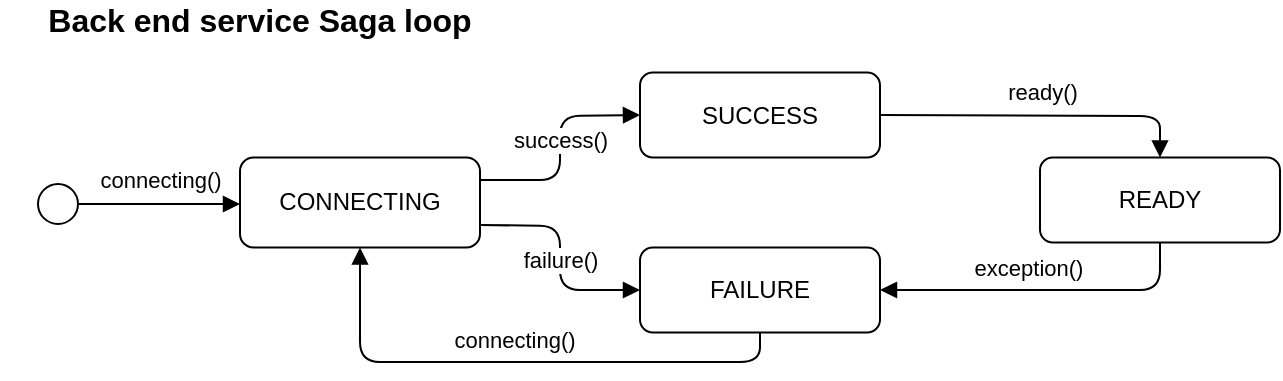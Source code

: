 <mxfile version="13.1.5" type="device" pages="3"><diagram id="lCFs8LXV1UyduD-adZxD" name="BackendSaga"><mxGraphModel dx="981" dy="505" grid="1" gridSize="10" guides="1" tooltips="1" connect="1" arrows="1" fold="1" page="1" pageScale="1" pageWidth="827" pageHeight="1169" math="0" shadow="0"><root><mxCell id="0"/><mxCell id="1" parent="0"/><mxCell id="JJSPk9Vnl8WODTVGXiRC-2" value="CONNECTING" style="shape=ext;rounded=1;html=1;whiteSpace=wrap;" parent="1" vertex="1"><mxGeometry x="200" y="158.75" width="120" height="45" as="geometry"/></mxCell><mxCell id="JJSPk9Vnl8WODTVGXiRC-3" value="&lt;div&gt;SUCCESS&lt;/div&gt;" style="shape=ext;rounded=1;html=1;whiteSpace=wrap;" parent="1" vertex="1"><mxGeometry x="400" y="116.25" width="120" height="42.5" as="geometry"/></mxCell><mxCell id="JJSPk9Vnl8WODTVGXiRC-4" value="READY" style="shape=ext;rounded=1;html=1;whiteSpace=wrap;" parent="1" vertex="1"><mxGeometry x="600" y="158.75" width="120" height="42.5" as="geometry"/></mxCell><mxCell id="JJSPk9Vnl8WODTVGXiRC-5" value="&lt;div&gt;FAILURE&lt;/div&gt;" style="shape=ext;rounded=1;html=1;whiteSpace=wrap;" parent="1" vertex="1"><mxGeometry x="400" y="203.75" width="120" height="42.5" as="geometry"/></mxCell><mxCell id="JJSPk9Vnl8WODTVGXiRC-6" value="connecting()" style="endArrow=block;endFill=1;endSize=6;html=1;exitX=1;exitY=0.5;exitDx=0;exitDy=0;" parent="1" edge="1" source="rrfIMVpmBu8qZOnnR8vP-1"><mxGeometry y="12" width="100" relative="1" as="geometry"><mxPoint x="120" y="182" as="sourcePoint"/><mxPoint x="200" y="182" as="targetPoint"/><mxPoint as="offset"/></mxGeometry></mxCell><mxCell id="JJSPk9Vnl8WODTVGXiRC-7" value="success()" style="endArrow=block;endFill=1;endSize=6;html=1;entryX=0;entryY=0.5;entryDx=0;entryDy=0;exitX=1;exitY=0.25;exitDx=0;exitDy=0;" parent="1" edge="1" target="JJSPk9Vnl8WODTVGXiRC-3" source="JJSPk9Vnl8WODTVGXiRC-2"><mxGeometry x="0.071" width="100" relative="1" as="geometry"><mxPoint x="320" y="182" as="sourcePoint"/><mxPoint x="400" y="182" as="targetPoint"/><mxPoint as="offset"/><Array as="points"><mxPoint x="360" y="170"/><mxPoint x="360" y="138"/></Array></mxGeometry></mxCell><mxCell id="JJSPk9Vnl8WODTVGXiRC-8" value="ready()" style="endArrow=block;endFill=1;endSize=6;html=1;exitX=1;exitY=0.5;exitDx=0;exitDy=0;entryX=0.5;entryY=0;entryDx=0;entryDy=0;" parent="1" edge="1" target="JJSPk9Vnl8WODTVGXiRC-4" source="JJSPk9Vnl8WODTVGXiRC-3"><mxGeometry y="12" width="100" relative="1" as="geometry"><mxPoint x="520" y="182" as="sourcePoint"/><mxPoint x="600" y="182" as="targetPoint"/><mxPoint as="offset"/><Array as="points"><mxPoint x="660" y="138"/></Array></mxGeometry></mxCell><mxCell id="JJSPk9Vnl8WODTVGXiRC-9" value="exception()" style="endArrow=block;endFill=1;endSize=6;html=1;exitX=0.5;exitY=1;exitDx=0;exitDy=0;entryX=1;entryY=0.5;entryDx=0;entryDy=0;" parent="1" source="JJSPk9Vnl8WODTVGXiRC-4" target="JJSPk9Vnl8WODTVGXiRC-5" edge="1"><mxGeometry x="0.096" y="-11" width="100" relative="1" as="geometry"><mxPoint x="610" y="240" as="sourcePoint"/><mxPoint x="690" y="240" as="targetPoint"/><Array as="points"><mxPoint x="660" y="225"/></Array><mxPoint as="offset"/></mxGeometry></mxCell><mxCell id="JJSPk9Vnl8WODTVGXiRC-10" value="connecting()" style="endArrow=block;endFill=1;endSize=6;html=1;exitX=0.5;exitY=1;exitDx=0;exitDy=0;entryX=0.5;entryY=1;entryDx=0;entryDy=0;" parent="1" source="JJSPk9Vnl8WODTVGXiRC-5" target="JJSPk9Vnl8WODTVGXiRC-2" edge="1"><mxGeometry x="0.014" y="-11" width="100" relative="1" as="geometry"><mxPoint x="339.96" y="290.003" as="sourcePoint"/><mxPoint x="220" y="347.24" as="targetPoint"/><Array as="points"><mxPoint x="460" y="261"/><mxPoint x="260" y="261"/></Array><mxPoint as="offset"/></mxGeometry></mxCell><mxCell id="JJSPk9Vnl8WODTVGXiRC-11" value="failure()" style="endArrow=block;endFill=1;endSize=6;html=1;exitX=1;exitY=0.75;exitDx=0;exitDy=0;entryX=0;entryY=0.5;entryDx=0;entryDy=0;" parent="1" source="JJSPk9Vnl8WODTVGXiRC-2" target="JJSPk9Vnl8WODTVGXiRC-5" edge="1"><mxGeometry x="0.018" width="100" relative="1" as="geometry"><mxPoint x="450" y="220" as="sourcePoint"/><mxPoint x="400" y="210" as="targetPoint"/><mxPoint as="offset"/><Array as="points"><mxPoint x="360" y="193"/><mxPoint x="360" y="225"/></Array></mxGeometry></mxCell><mxCell id="JJSPk9Vnl8WODTVGXiRC-12" value="Back end service Saga loop" style="text;html=1;strokeColor=none;fillColor=none;align=center;verticalAlign=middle;whiteSpace=wrap;rounded=0;fontSize=16;fontStyle=1" parent="1" vertex="1"><mxGeometry x="80" y="80" width="260" height="20" as="geometry"/></mxCell><mxCell id="rrfIMVpmBu8qZOnnR8vP-1" value="" style="ellipse;whiteSpace=wrap;html=1;aspect=fixed;rounded=0;" vertex="1" parent="1"><mxGeometry x="99" y="172" width="20" height="20" as="geometry"/></mxCell></root></mxGraphModel></diagram><diagram id="hTY5xmte01gwhAUhM_3j" name="AuthSaga"><mxGraphModel dx="981" dy="505" grid="1" gridSize="10" guides="1" tooltips="1" connect="1" arrows="1" fold="1" page="1" pageScale="1" pageWidth="827" pageHeight="1169" math="0" shadow="0"><root><mxCell id="gTjlbhsK026uYRX9_oVT-0"/><mxCell id="gTjlbhsK026uYRX9_oVT-1" parent="gTjlbhsK026uYRX9_oVT-0"/><mxCell id="peYFQ5vaRQoI3RU1DidB-1" value="UNAUTHENTICATED" style="shape=ext;rounded=1;html=1;whiteSpace=wrap;" parent="gTjlbhsK026uYRX9_oVT-1" vertex="1"><mxGeometry x="200" y="160" width="130" height="42.5" as="geometry"/></mxCell><mxCell id="peYFQ5vaRQoI3RU1DidB-2" value="LOGIN" style="shape=ext;rounded=1;html=1;whiteSpace=wrap;" parent="gTjlbhsK026uYRX9_oVT-1" vertex="1"><mxGeometry x="400" y="158.75" width="120" height="42.5" as="geometry"/></mxCell><mxCell id="peYFQ5vaRQoI3RU1DidB-3" value="AUTHENTICATED" style="shape=ext;rounded=1;html=1;whiteSpace=wrap;" parent="gTjlbhsK026uYRX9_oVT-1" vertex="1"><mxGeometry x="600" y="158.75" width="120" height="42.5" as="geometry"/></mxCell><mxCell id="peYFQ5vaRQoI3RU1DidB-5" value="logout()" style="endArrow=block;endFill=1;endSize=6;html=1;" parent="gTjlbhsK026uYRX9_oVT-1" edge="1"><mxGeometry y="12" width="100" relative="1" as="geometry"><mxPoint x="120" y="182" as="sourcePoint"/><mxPoint x="200" y="182" as="targetPoint"/><mxPoint as="offset"/></mxGeometry></mxCell><mxCell id="peYFQ5vaRQoI3RU1DidB-6" value="login()" style="endArrow=block;endFill=1;endSize=6;html=1;exitX=1;exitY=0.5;exitDx=0;exitDy=0;" parent="gTjlbhsK026uYRX9_oVT-1" source="peYFQ5vaRQoI3RU1DidB-1" edge="1"><mxGeometry y="12" width="100" relative="1" as="geometry"><mxPoint x="350" y="200" as="sourcePoint"/><mxPoint x="400" y="182" as="targetPoint"/><mxPoint as="offset"/></mxGeometry></mxCell><mxCell id="peYFQ5vaRQoI3RU1DidB-7" value="fulfill()" style="endArrow=block;endFill=1;endSize=6;html=1;" parent="gTjlbhsK026uYRX9_oVT-1" edge="1"><mxGeometry y="12" width="100" relative="1" as="geometry"><mxPoint x="520" y="182" as="sourcePoint"/><mxPoint x="600" y="182" as="targetPoint"/><mxPoint as="offset"/></mxGeometry></mxCell><mxCell id="peYFQ5vaRQoI3RU1DidB-9" value="logout()" style="endArrow=block;endFill=1;endSize=6;html=1;exitX=0.5;exitY=1;exitDx=0;exitDy=0;entryX=0.5;entryY=1;entryDx=0;entryDy=0;" parent="gTjlbhsK026uYRX9_oVT-1" source="peYFQ5vaRQoI3RU1DidB-3" target="peYFQ5vaRQoI3RU1DidB-1" edge="1"><mxGeometry x="0.014" y="-11" width="100" relative="1" as="geometry"><mxPoint x="400" y="261.25" as="sourcePoint"/><mxPoint x="220" y="347.24" as="targetPoint"/><Array as="points"><mxPoint x="660" y="261"/><mxPoint x="265" y="261"/></Array><mxPoint as="offset"/></mxGeometry></mxCell><mxCell id="peYFQ5vaRQoI3RU1DidB-10" value="cancel()" style="endArrow=block;endFill=1;endSize=6;html=1;exitX=0.5;exitY=1;exitDx=0;exitDy=0;entryX=0.75;entryY=1;entryDx=0;entryDy=0;" parent="gTjlbhsK026uYRX9_oVT-1" source="peYFQ5vaRQoI3RU1DidB-2" target="peYFQ5vaRQoI3RU1DidB-1" edge="1"><mxGeometry x="0.002" y="-10" width="100" relative="1" as="geometry"><mxPoint x="450" y="220" as="sourcePoint"/><mxPoint x="460" y="240" as="targetPoint"/><mxPoint as="offset"/><Array as="points"><mxPoint x="460" y="240"/><mxPoint x="298" y="240"/></Array></mxGeometry></mxCell><mxCell id="peYFQ5vaRQoI3RU1DidB-11" value="&lt;div align=&quot;left&quot;&gt;Authentication Saga loop&lt;/div&gt;" style="text;html=1;strokeColor=none;fillColor=none;align=left;verticalAlign=middle;whiteSpace=wrap;rounded=0;fontSize=16;fontStyle=1" parent="gTjlbhsK026uYRX9_oVT-1" vertex="1"><mxGeometry x="110" y="80" width="260" height="20" as="geometry"/></mxCell><mxCell id="qYWBKLrxNs_UmYvOjWU6-0" value="" style="ellipse;whiteSpace=wrap;html=1;aspect=fixed;rounded=0;" vertex="1" parent="gTjlbhsK026uYRX9_oVT-1"><mxGeometry x="100" y="171.25" width="20" height="20" as="geometry"/></mxCell></root></mxGraphModel></diagram><diagram id="UMrDEKE_yeWdAiRMsZtG" name="LoginFlow"><mxGraphModel dx="1185" dy="610" grid="1" gridSize="10" guides="1" tooltips="1" connect="1" arrows="1" fold="1" page="1" pageScale="1" pageWidth="827" pageHeight="1169" math="0" shadow="0"><root><mxCell id="XytOoHv5VST5fRyGXMQa-0"/><mxCell id="XytOoHv5VST5fRyGXMQa-1" parent="XytOoHv5VST5fRyGXMQa-0"/><mxCell id="XytOoHv5VST5fRyGXMQa-3" value="ENTERING_DATA" style="shape=ext;rounded=1;html=1;whiteSpace=wrap;" parent="XytOoHv5VST5fRyGXMQa-1" vertex="1"><mxGeometry x="200" y="160" width="120" height="42.5" as="geometry"/></mxCell><mxCell id="XytOoHv5VST5fRyGXMQa-4" value="SENDING_DATA" style="shape=ext;rounded=1;html=1;whiteSpace=wrap;" parent="XytOoHv5VST5fRyGXMQa-1" vertex="1"><mxGeometry x="400" y="160" width="120" height="42.5" as="geometry"/></mxCell><mxCell id="XytOoHv5VST5fRyGXMQa-5" value="SUCCESS" style="shape=ext;rounded=1;html=1;whiteSpace=wrap;" parent="XytOoHv5VST5fRyGXMQa-1" vertex="1"><mxGeometry x="600" y="160" width="120" height="42.5" as="geometry"/></mxCell><mxCell id="XytOoHv5VST5fRyGXMQa-6" value="login()" style="endArrow=block;endFill=1;endSize=6;html=1;" parent="XytOoHv5VST5fRyGXMQa-1" edge="1"><mxGeometry y="12" width="100" relative="1" as="geometry"><mxPoint x="120" y="182" as="sourcePoint"/><mxPoint x="200" y="182" as="targetPoint"/><mxPoint as="offset"/></mxGeometry></mxCell><mxCell id="XytOoHv5VST5fRyGXMQa-7" value="sendingData()" style="endArrow=block;endFill=1;endSize=6;html=1;exitX=1;exitY=0.5;exitDx=0;exitDy=0;" parent="XytOoHv5VST5fRyGXMQa-1" source="XytOoHv5VST5fRyGXMQa-3" edge="1"><mxGeometry y="12" width="100" relative="1" as="geometry"><mxPoint x="350" y="200" as="sourcePoint"/><mxPoint x="400" y="182" as="targetPoint"/><mxPoint as="offset"/></mxGeometry></mxCell><mxCell id="XytOoHv5VST5fRyGXMQa-8" value="success()" style="endArrow=block;endFill=1;endSize=6;html=1;" parent="XytOoHv5VST5fRyGXMQa-1" edge="1"><mxGeometry y="12" width="100" relative="1" as="geometry"><mxPoint x="520" y="182" as="sourcePoint"/><mxPoint x="600" y="182" as="targetPoint"/><mxPoint as="offset"/></mxGeometry></mxCell><mxCell id="XytOoHv5VST5fRyGXMQa-9" value="authFailure()" style="endArrow=block;endFill=1;endSize=6;html=1;exitX=0.5;exitY=1;exitDx=0;exitDy=0;entryX=0.25;entryY=1;entryDx=0;entryDy=0;" parent="XytOoHv5VST5fRyGXMQa-1" source="XytOoHv5VST5fRyGXMQa-4" target="XytOoHv5VST5fRyGXMQa-3" edge="1"><mxGeometry x="0.014" y="-11" width="100" relative="1" as="geometry"><mxPoint x="400" y="261.25" as="sourcePoint"/><mxPoint x="220" y="347.24" as="targetPoint"/><Array as="points"><mxPoint x="460" y="261"/><mxPoint x="230" y="261"/></Array><mxPoint as="offset"/></mxGeometry></mxCell><mxCell id="XytOoHv5VST5fRyGXMQa-10" value="exception()" style="endArrow=block;endFill=1;endSize=6;html=1;exitX=0.25;exitY=1;exitDx=0;exitDy=0;entryX=0.75;entryY=1;entryDx=0;entryDy=0;" parent="XytOoHv5VST5fRyGXMQa-1" source="XytOoHv5VST5fRyGXMQa-4" target="XytOoHv5VST5fRyGXMQa-3" edge="1"><mxGeometry x="0.002" y="-10" width="100" relative="1" as="geometry"><mxPoint x="450" y="220" as="sourcePoint"/><mxPoint x="460" y="240" as="targetPoint"/><mxPoint as="offset"/><Array as="points"><mxPoint x="430" y="240"/><mxPoint x="290" y="240"/></Array></mxGeometry></mxCell><mxCell id="XytOoHv5VST5fRyGXMQa-11" value="&lt;div&gt;Login flow&lt;/div&gt;" style="text;html=1;strokeColor=none;fillColor=none;align=left;verticalAlign=middle;whiteSpace=wrap;rounded=0;fontSize=16;fontStyle=1" parent="XytOoHv5VST5fRyGXMQa-1" vertex="1"><mxGeometry x="110" y="80" width="260" height="20" as="geometry"/></mxCell><mxCell id="XytOoHv5VST5fRyGXMQa-18" value="fulfill()" style="endArrow=block;endFill=1;endSize=6;html=1;exitX=1;exitY=0.5;exitDx=0;exitDy=0;entryX=0;entryY=0.5;entryDx=0;entryDy=0;" parent="XytOoHv5VST5fRyGXMQa-1" source="XytOoHv5VST5fRyGXMQa-5" edge="1"><mxGeometry y="12" width="100" relative="1" as="geometry"><mxPoint x="530" y="192" as="sourcePoint"/><mxPoint x="760" y="181.25" as="targetPoint"/><mxPoint as="offset"/></mxGeometry></mxCell><mxCell id="XytOoHv5VST5fRyGXMQa-19" value="cancel()" style="endArrow=block;endFill=1;endSize=6;html=1;exitX=0.75;exitY=1;exitDx=0;exitDy=0;entryX=0.5;entryY=1;entryDx=0;entryDy=0;" parent="XytOoHv5VST5fRyGXMQa-1" source="XytOoHv5VST5fRyGXMQa-4" edge="1"><mxGeometry x="0.024" y="10" width="100" relative="1" as="geometry"><mxPoint x="440" y="212.5" as="sourcePoint"/><mxPoint x="770" y="191.25" as="targetPoint"/><mxPoint as="offset"/><Array as="points"><mxPoint x="490" y="240"/><mxPoint x="770" y="240"/></Array></mxGeometry></mxCell><mxCell id="XytOoHv5VST5fRyGXMQa-20" value="cancel()" style="endArrow=block;endFill=1;endSize=6;html=1;exitX=0.75;exitY=0;exitDx=0;exitDy=0;entryX=0.5;entryY=0;entryDx=0;entryDy=0;" parent="XytOoHv5VST5fRyGXMQa-1" source="XytOoHv5VST5fRyGXMQa-3" edge="1"><mxGeometry x="0.024" y="10" width="100" relative="1" as="geometry"><mxPoint x="500" y="212.5" as="sourcePoint"/><mxPoint x="770" y="171.25" as="targetPoint"/><mxPoint as="offset"/><Array as="points"><mxPoint x="290" y="120"/><mxPoint x="770" y="120"/></Array></mxGeometry></mxCell><mxCell id="hoNBrYw04-UQQ2QJpIUb-0" value="" style="ellipse;whiteSpace=wrap;html=1;aspect=fixed;rounded=0;" vertex="1" parent="XytOoHv5VST5fRyGXMQa-1"><mxGeometry x="100" y="171.25" width="20" height="20" as="geometry"/></mxCell><mxCell id="hoNBrYw04-UQQ2QJpIUb-1" value="" style="ellipse;whiteSpace=wrap;html=1;aspect=fixed;rounded=0;" vertex="1" parent="XytOoHv5VST5fRyGXMQa-1"><mxGeometry x="760" y="171.25" width="20" height="20" as="geometry"/></mxCell></root></mxGraphModel></diagram></mxfile>